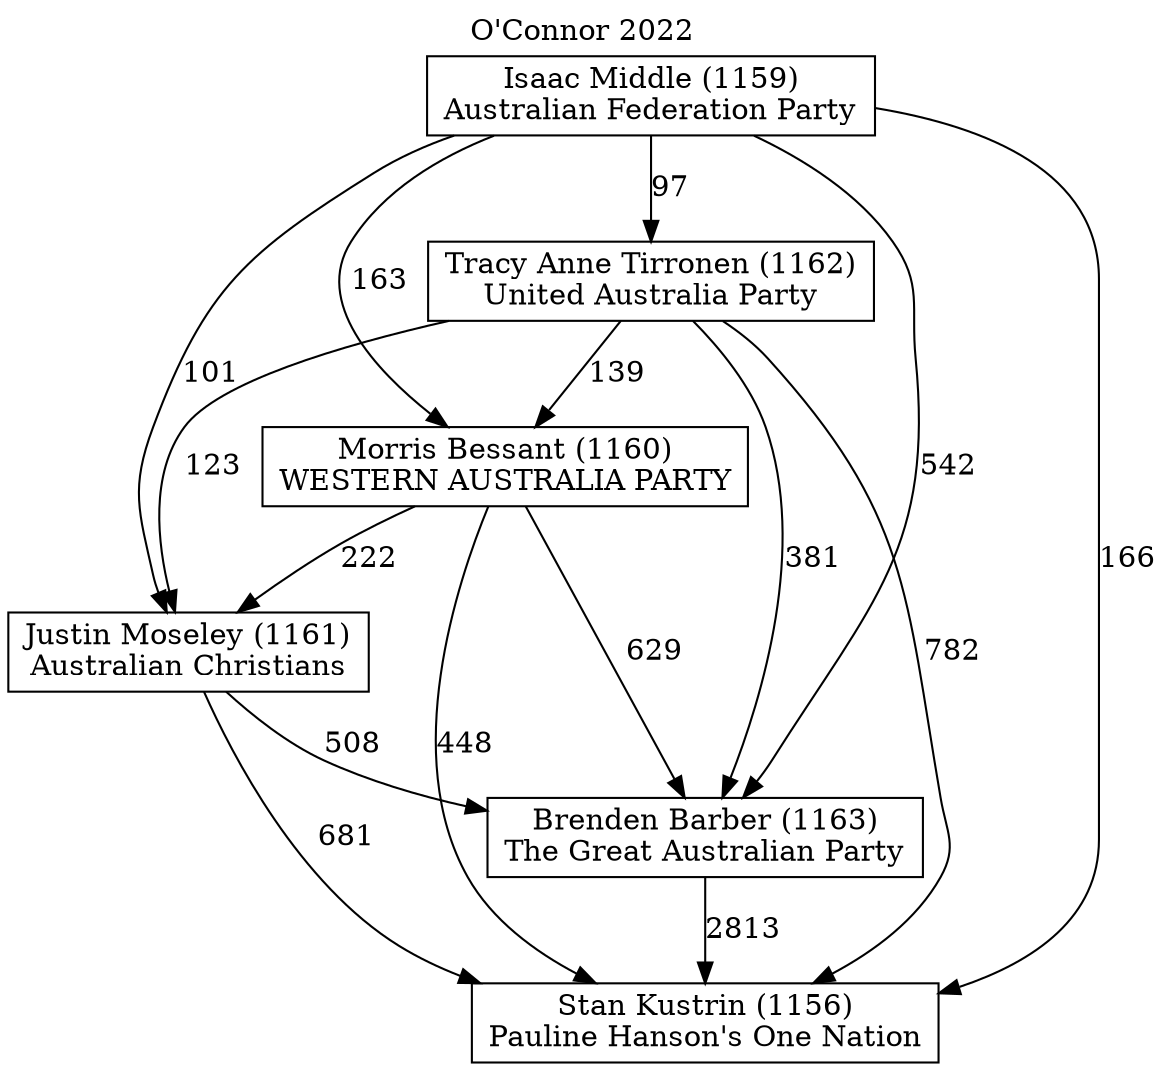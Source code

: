 // House preference flow
digraph "Stan Kustrin (1156)_O'Connor_2022" {
	graph [label="O'Connor 2022" labelloc=t mclimit=10]
	node [shape=box]
	"Justin Moseley (1161)" [label="Justin Moseley (1161)
Australian Christians"]
	"Morris Bessant (1160)" [label="Morris Bessant (1160)
WESTERN AUSTRALIA PARTY"]
	"Brenden Barber (1163)" [label="Brenden Barber (1163)
The Great Australian Party"]
	"Stan Kustrin (1156)" [label="Stan Kustrin (1156)
Pauline Hanson's One Nation"]
	"Tracy Anne Tirronen (1162)" [label="Tracy Anne Tirronen (1162)
United Australia Party"]
	"Isaac Middle (1159)" [label="Isaac Middle (1159)
Australian Federation Party"]
	"Morris Bessant (1160)" -> "Brenden Barber (1163)" [label=629]
	"Morris Bessant (1160)" -> "Stan Kustrin (1156)" [label=448]
	"Isaac Middle (1159)" -> "Brenden Barber (1163)" [label=542]
	"Tracy Anne Tirronen (1162)" -> "Brenden Barber (1163)" [label=381]
	"Tracy Anne Tirronen (1162)" -> "Morris Bessant (1160)" [label=139]
	"Tracy Anne Tirronen (1162)" -> "Stan Kustrin (1156)" [label=782]
	"Brenden Barber (1163)" -> "Stan Kustrin (1156)" [label=2813]
	"Justin Moseley (1161)" -> "Brenden Barber (1163)" [label=508]
	"Isaac Middle (1159)" -> "Morris Bessant (1160)" [label=163]
	"Isaac Middle (1159)" -> "Justin Moseley (1161)" [label=101]
	"Tracy Anne Tirronen (1162)" -> "Justin Moseley (1161)" [label=123]
	"Justin Moseley (1161)" -> "Stan Kustrin (1156)" [label=681]
	"Morris Bessant (1160)" -> "Justin Moseley (1161)" [label=222]
	"Isaac Middle (1159)" -> "Stan Kustrin (1156)" [label=166]
	"Isaac Middle (1159)" -> "Tracy Anne Tirronen (1162)" [label=97]
}
